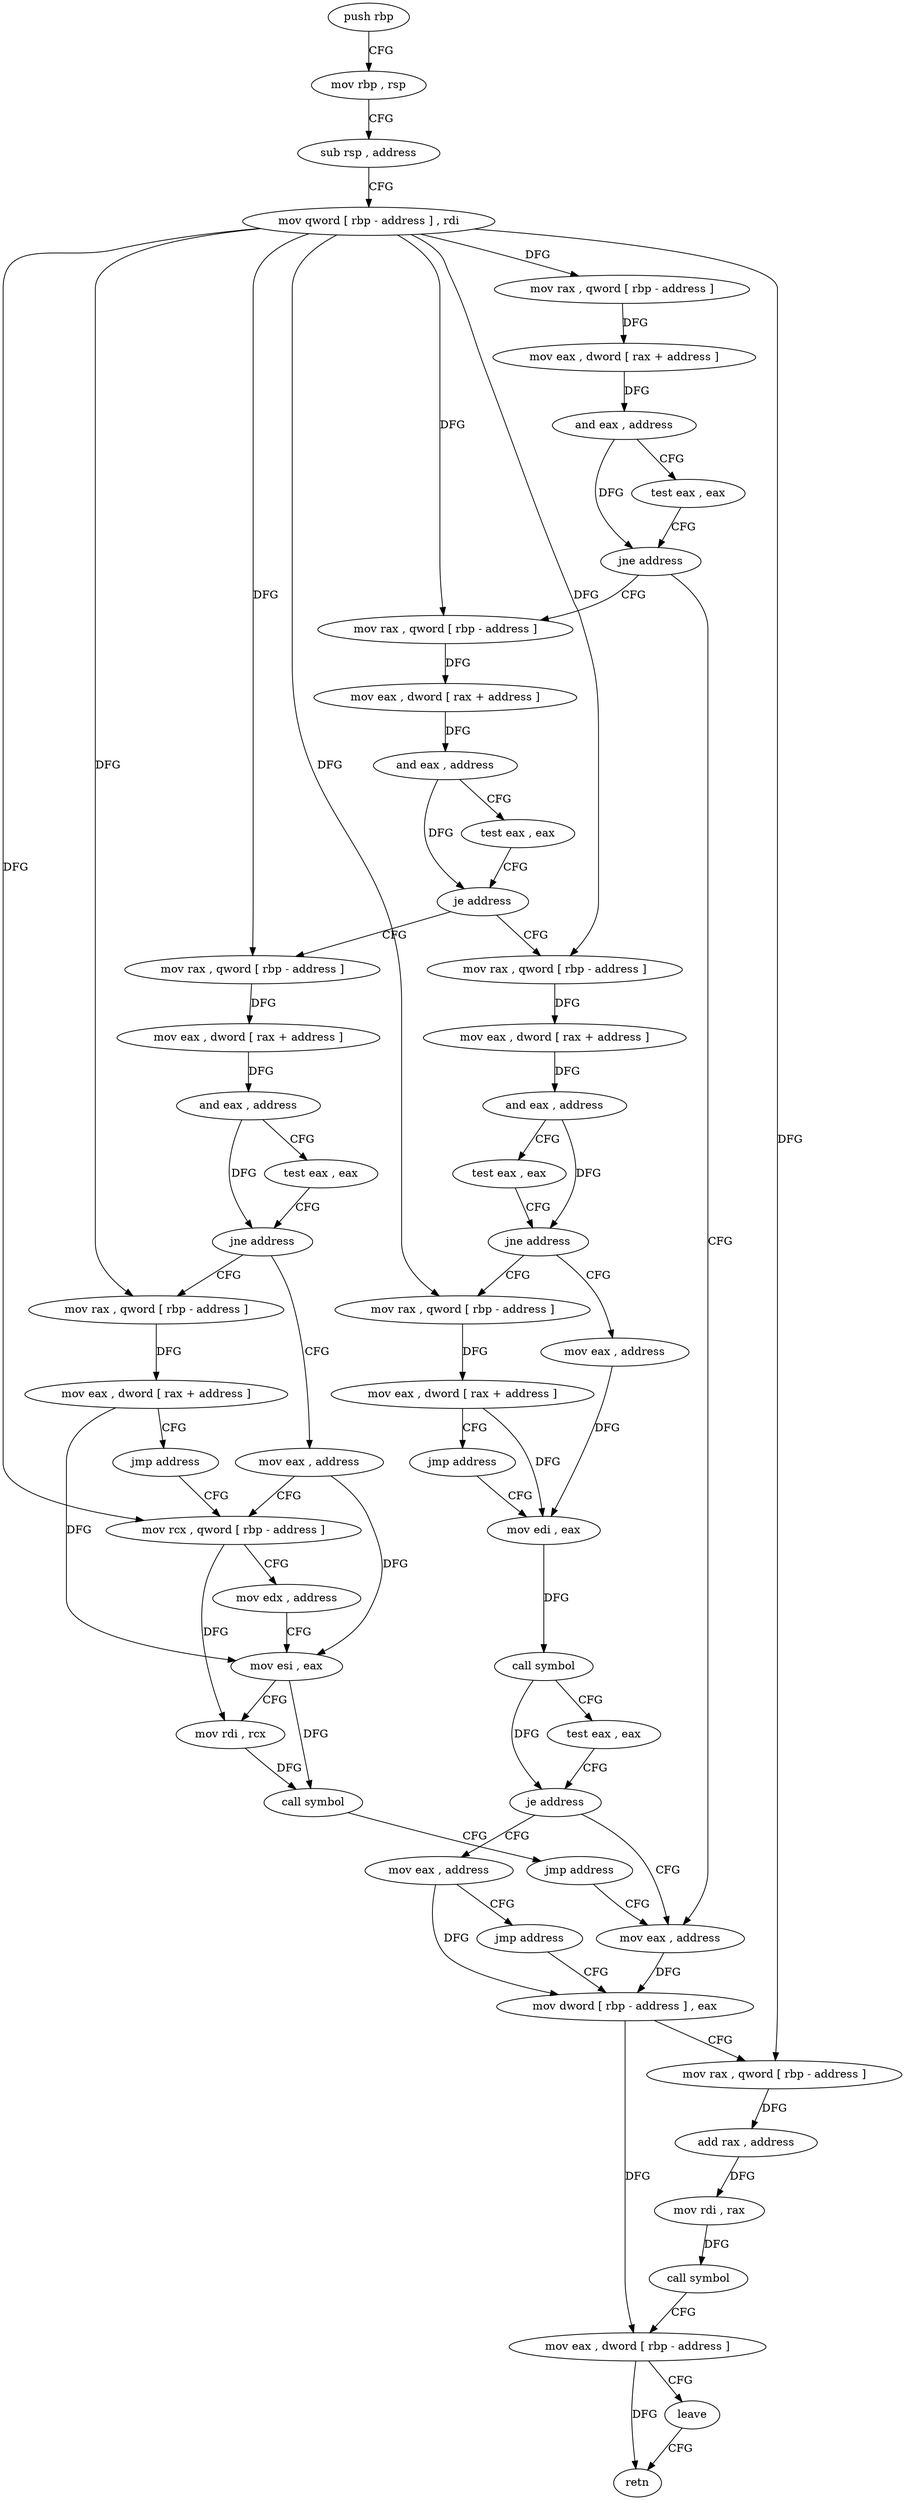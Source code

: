 digraph "func" {
"4294046" [label = "push rbp" ]
"4294047" [label = "mov rbp , rsp" ]
"4294050" [label = "sub rsp , address" ]
"4294054" [label = "mov qword [ rbp - address ] , rdi" ]
"4294058" [label = "mov rax , qword [ rbp - address ]" ]
"4294062" [label = "mov eax , dword [ rax + address ]" ]
"4294065" [label = "and eax , address" ]
"4294068" [label = "test eax , eax" ]
"4294070" [label = "jne address" ]
"4294187" [label = "mov eax , address" ]
"4294072" [label = "mov rax , qword [ rbp - address ]" ]
"4294192" [label = "mov dword [ rbp - address ] , eax" ]
"4294076" [label = "mov eax , dword [ rax + address ]" ]
"4294079" [label = "and eax , address" ]
"4294084" [label = "test eax , eax" ]
"4294086" [label = "je address" ]
"4294139" [label = "mov rax , qword [ rbp - address ]" ]
"4294088" [label = "mov rax , qword [ rbp - address ]" ]
"4294143" [label = "mov eax , dword [ rax + address ]" ]
"4294146" [label = "and eax , address" ]
"4294151" [label = "test eax , eax" ]
"4294153" [label = "jne address" ]
"4294164" [label = "mov eax , address" ]
"4294155" [label = "mov rax , qword [ rbp - address ]" ]
"4294092" [label = "mov eax , dword [ rax + address ]" ]
"4294095" [label = "and eax , address" ]
"4294100" [label = "test eax , eax" ]
"4294102" [label = "jne address" ]
"4294113" [label = "mov eax , address" ]
"4294104" [label = "mov rax , qword [ rbp - address ]" ]
"4294169" [label = "mov edi , eax" ]
"4294159" [label = "mov eax , dword [ rax + address ]" ]
"4294162" [label = "jmp address" ]
"4294118" [label = "mov rcx , qword [ rbp - address ]" ]
"4294108" [label = "mov eax , dword [ rax + address ]" ]
"4294111" [label = "jmp address" ]
"4294180" [label = "mov eax , address" ]
"4294185" [label = "jmp address" ]
"4294171" [label = "call symbol" ]
"4294176" [label = "test eax , eax" ]
"4294178" [label = "je address" ]
"4294122" [label = "mov edx , address" ]
"4294127" [label = "mov esi , eax" ]
"4294129" [label = "mov rdi , rcx" ]
"4294132" [label = "call symbol" ]
"4294137" [label = "jmp address" ]
"4294195" [label = "mov rax , qword [ rbp - address ]" ]
"4294199" [label = "add rax , address" ]
"4294203" [label = "mov rdi , rax" ]
"4294206" [label = "call symbol" ]
"4294211" [label = "mov eax , dword [ rbp - address ]" ]
"4294214" [label = "leave" ]
"4294215" [label = "retn" ]
"4294046" -> "4294047" [ label = "CFG" ]
"4294047" -> "4294050" [ label = "CFG" ]
"4294050" -> "4294054" [ label = "CFG" ]
"4294054" -> "4294058" [ label = "DFG" ]
"4294054" -> "4294072" [ label = "DFG" ]
"4294054" -> "4294195" [ label = "DFG" ]
"4294054" -> "4294139" [ label = "DFG" ]
"4294054" -> "4294088" [ label = "DFG" ]
"4294054" -> "4294155" [ label = "DFG" ]
"4294054" -> "4294104" [ label = "DFG" ]
"4294054" -> "4294118" [ label = "DFG" ]
"4294058" -> "4294062" [ label = "DFG" ]
"4294062" -> "4294065" [ label = "DFG" ]
"4294065" -> "4294068" [ label = "CFG" ]
"4294065" -> "4294070" [ label = "DFG" ]
"4294068" -> "4294070" [ label = "CFG" ]
"4294070" -> "4294187" [ label = "CFG" ]
"4294070" -> "4294072" [ label = "CFG" ]
"4294187" -> "4294192" [ label = "DFG" ]
"4294072" -> "4294076" [ label = "DFG" ]
"4294192" -> "4294195" [ label = "CFG" ]
"4294192" -> "4294211" [ label = "DFG" ]
"4294076" -> "4294079" [ label = "DFG" ]
"4294079" -> "4294084" [ label = "CFG" ]
"4294079" -> "4294086" [ label = "DFG" ]
"4294084" -> "4294086" [ label = "CFG" ]
"4294086" -> "4294139" [ label = "CFG" ]
"4294086" -> "4294088" [ label = "CFG" ]
"4294139" -> "4294143" [ label = "DFG" ]
"4294088" -> "4294092" [ label = "DFG" ]
"4294143" -> "4294146" [ label = "DFG" ]
"4294146" -> "4294151" [ label = "CFG" ]
"4294146" -> "4294153" [ label = "DFG" ]
"4294151" -> "4294153" [ label = "CFG" ]
"4294153" -> "4294164" [ label = "CFG" ]
"4294153" -> "4294155" [ label = "CFG" ]
"4294164" -> "4294169" [ label = "DFG" ]
"4294155" -> "4294159" [ label = "DFG" ]
"4294092" -> "4294095" [ label = "DFG" ]
"4294095" -> "4294100" [ label = "CFG" ]
"4294095" -> "4294102" [ label = "DFG" ]
"4294100" -> "4294102" [ label = "CFG" ]
"4294102" -> "4294113" [ label = "CFG" ]
"4294102" -> "4294104" [ label = "CFG" ]
"4294113" -> "4294118" [ label = "CFG" ]
"4294113" -> "4294127" [ label = "DFG" ]
"4294104" -> "4294108" [ label = "DFG" ]
"4294169" -> "4294171" [ label = "DFG" ]
"4294159" -> "4294162" [ label = "CFG" ]
"4294159" -> "4294169" [ label = "DFG" ]
"4294162" -> "4294169" [ label = "CFG" ]
"4294118" -> "4294122" [ label = "CFG" ]
"4294118" -> "4294129" [ label = "DFG" ]
"4294108" -> "4294111" [ label = "CFG" ]
"4294108" -> "4294127" [ label = "DFG" ]
"4294111" -> "4294118" [ label = "CFG" ]
"4294180" -> "4294185" [ label = "CFG" ]
"4294180" -> "4294192" [ label = "DFG" ]
"4294185" -> "4294192" [ label = "CFG" ]
"4294171" -> "4294176" [ label = "CFG" ]
"4294171" -> "4294178" [ label = "DFG" ]
"4294176" -> "4294178" [ label = "CFG" ]
"4294178" -> "4294187" [ label = "CFG" ]
"4294178" -> "4294180" [ label = "CFG" ]
"4294122" -> "4294127" [ label = "CFG" ]
"4294127" -> "4294129" [ label = "CFG" ]
"4294127" -> "4294132" [ label = "DFG" ]
"4294129" -> "4294132" [ label = "DFG" ]
"4294132" -> "4294137" [ label = "CFG" ]
"4294137" -> "4294187" [ label = "CFG" ]
"4294195" -> "4294199" [ label = "DFG" ]
"4294199" -> "4294203" [ label = "DFG" ]
"4294203" -> "4294206" [ label = "DFG" ]
"4294206" -> "4294211" [ label = "CFG" ]
"4294211" -> "4294214" [ label = "CFG" ]
"4294211" -> "4294215" [ label = "DFG" ]
"4294214" -> "4294215" [ label = "CFG" ]
}
